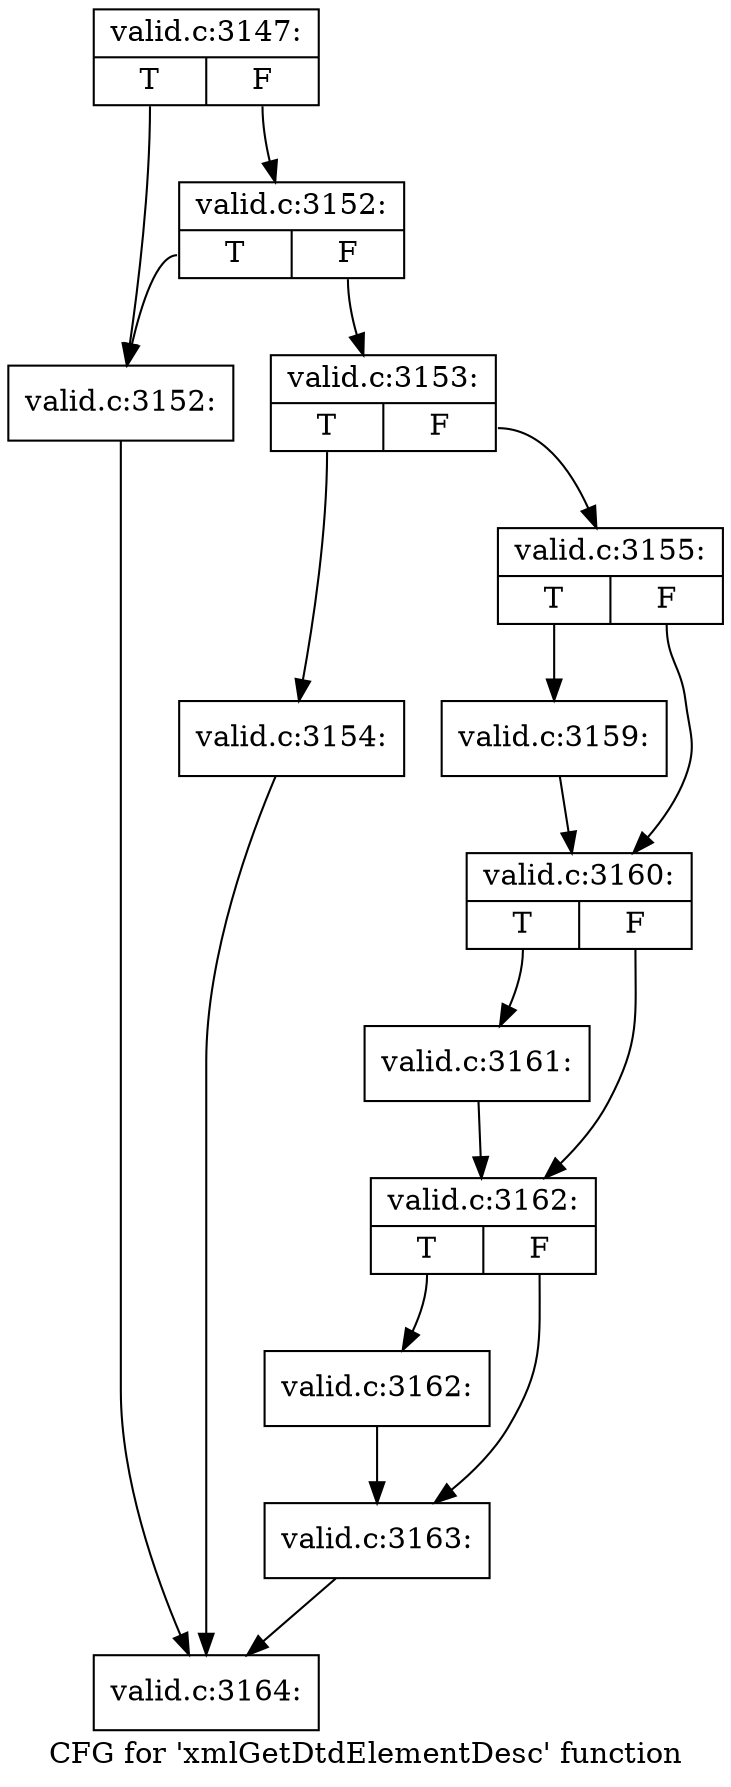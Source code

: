 digraph "CFG for 'xmlGetDtdElementDesc' function" {
	label="CFG for 'xmlGetDtdElementDesc' function";

	Node0x50329a0 [shape=record,label="{valid.c:3147:|{<s0>T|<s1>F}}"];
	Node0x50329a0:s0 -> Node0x5034180;
	Node0x50329a0:s1 -> Node0x5034220;
	Node0x5034220 [shape=record,label="{valid.c:3152:|{<s0>T|<s1>F}}"];
	Node0x5034220:s0 -> Node0x5034180;
	Node0x5034220:s1 -> Node0x50341d0;
	Node0x5034180 [shape=record,label="{valid.c:3152:}"];
	Node0x5034180 -> Node0x5032cd0;
	Node0x50341d0 [shape=record,label="{valid.c:3153:|{<s0>T|<s1>F}}"];
	Node0x50341d0:s0 -> Node0x50348e0;
	Node0x50341d0:s1 -> Node0x5034930;
	Node0x50348e0 [shape=record,label="{valid.c:3154:}"];
	Node0x50348e0 -> Node0x5032cd0;
	Node0x5034930 [shape=record,label="{valid.c:3155:|{<s0>T|<s1>F}}"];
	Node0x5034930:s0 -> Node0x50354b0;
	Node0x5034930:s1 -> Node0x5035500;
	Node0x50354b0 [shape=record,label="{valid.c:3159:}"];
	Node0x50354b0 -> Node0x5035500;
	Node0x5035500 [shape=record,label="{valid.c:3160:|{<s0>T|<s1>F}}"];
	Node0x5035500:s0 -> Node0x5035dd0;
	Node0x5035500:s1 -> Node0x5035e20;
	Node0x5035dd0 [shape=record,label="{valid.c:3161:}"];
	Node0x5035dd0 -> Node0x5035e20;
	Node0x5035e20 [shape=record,label="{valid.c:3162:|{<s0>T|<s1>F}}"];
	Node0x5035e20:s0 -> Node0x5036350;
	Node0x5035e20:s1 -> Node0x50363a0;
	Node0x5036350 [shape=record,label="{valid.c:3162:}"];
	Node0x5036350 -> Node0x50363a0;
	Node0x50363a0 [shape=record,label="{valid.c:3163:}"];
	Node0x50363a0 -> Node0x5032cd0;
	Node0x5032cd0 [shape=record,label="{valid.c:3164:}"];
}
